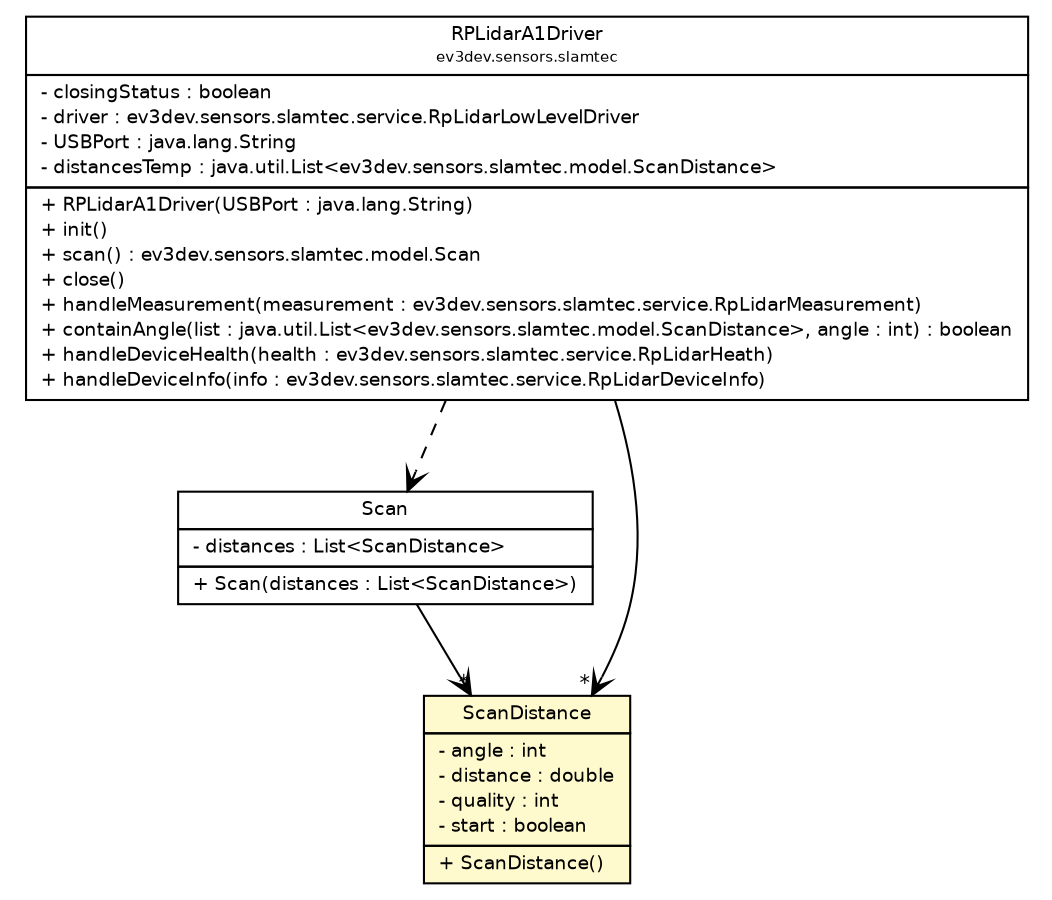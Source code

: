 #!/usr/local/bin/dot
#
# Class diagram 
# Generated by UMLGraph version R5_6-24-gf6e263 (http://www.umlgraph.org/)
#

digraph G {
	edge [fontname="Helvetica",fontsize=10,labelfontname="Helvetica",labelfontsize=10];
	node [fontname="Helvetica",fontsize=10,shape=plaintext];
	nodesep=0.25;
	ranksep=0.5;
	// ev3dev.sensors.slamtec.RPLidarA1Driver
	c311 [label=<<table title="ev3dev.sensors.slamtec.RPLidarA1Driver" border="0" cellborder="1" cellspacing="0" cellpadding="2" port="p" href="../RPLidarA1Driver.html">
		<tr><td><table border="0" cellspacing="0" cellpadding="1">
<tr><td align="center" balign="center"> RPLidarA1Driver </td></tr>
<tr><td align="center" balign="center"><font point-size="7.0"> ev3dev.sensors.slamtec </font></td></tr>
		</table></td></tr>
		<tr><td><table border="0" cellspacing="0" cellpadding="1">
<tr><td align="left" balign="left"> - closingStatus : boolean </td></tr>
<tr><td align="left" balign="left"> - driver : ev3dev.sensors.slamtec.service.RpLidarLowLevelDriver </td></tr>
<tr><td align="left" balign="left"> - USBPort : java.lang.String </td></tr>
<tr><td align="left" balign="left"> - distancesTemp : java.util.List&lt;ev3dev.sensors.slamtec.model.ScanDistance&gt; </td></tr>
		</table></td></tr>
		<tr><td><table border="0" cellspacing="0" cellpadding="1">
<tr><td align="left" balign="left"> + RPLidarA1Driver(USBPort : java.lang.String) </td></tr>
<tr><td align="left" balign="left"> + init() </td></tr>
<tr><td align="left" balign="left"> + scan() : ev3dev.sensors.slamtec.model.Scan </td></tr>
<tr><td align="left" balign="left"> + close() </td></tr>
<tr><td align="left" balign="left"> + handleMeasurement(measurement : ev3dev.sensors.slamtec.service.RpLidarMeasurement) </td></tr>
<tr><td align="left" balign="left"> + containAngle(list : java.util.List&lt;ev3dev.sensors.slamtec.model.ScanDistance&gt;, angle : int) : boolean </td></tr>
<tr><td align="left" balign="left"> + handleDeviceHealth(health : ev3dev.sensors.slamtec.service.RpLidarHeath) </td></tr>
<tr><td align="left" balign="left"> + handleDeviceInfo(info : ev3dev.sensors.slamtec.service.RpLidarDeviceInfo) </td></tr>
		</table></td></tr>
		</table>>, URL="../RPLidarA1Driver.html", fontname="Helvetica", fontcolor="black", fontsize=9.0];
	// ev3dev.sensors.slamtec.model.Scan
	c316 [label=<<table title="ev3dev.sensors.slamtec.model.Scan" border="0" cellborder="1" cellspacing="0" cellpadding="2" port="p" href="./Scan.html">
		<tr><td><table border="0" cellspacing="0" cellpadding="1">
<tr><td align="center" balign="center"> Scan </td></tr>
		</table></td></tr>
		<tr><td><table border="0" cellspacing="0" cellpadding="1">
<tr><td align="left" balign="left"> - distances : List&lt;ScanDistance&gt; </td></tr>
		</table></td></tr>
		<tr><td><table border="0" cellspacing="0" cellpadding="1">
<tr><td align="left" balign="left"> + Scan(distances : List&lt;ScanDistance&gt;) </td></tr>
		</table></td></tr>
		</table>>, URL="./Scan.html", fontname="Helvetica", fontcolor="black", fontsize=9.0];
	// ev3dev.sensors.slamtec.model.ScanDistance
	c317 [label=<<table title="ev3dev.sensors.slamtec.model.ScanDistance" border="0" cellborder="1" cellspacing="0" cellpadding="2" port="p" bgcolor="lemonChiffon" href="./ScanDistance.html">
		<tr><td><table border="0" cellspacing="0" cellpadding="1">
<tr><td align="center" balign="center"> ScanDistance </td></tr>
		</table></td></tr>
		<tr><td><table border="0" cellspacing="0" cellpadding="1">
<tr><td align="left" balign="left"> - angle : int </td></tr>
<tr><td align="left" balign="left"> - distance : double </td></tr>
<tr><td align="left" balign="left"> - quality : int </td></tr>
<tr><td align="left" balign="left"> - start : boolean </td></tr>
		</table></td></tr>
		<tr><td><table border="0" cellspacing="0" cellpadding="1">
<tr><td align="left" balign="left"> + ScanDistance() </td></tr>
		</table></td></tr>
		</table>>, URL="./ScanDistance.html", fontname="Helvetica", fontcolor="black", fontsize=9.0];
	// ev3dev.sensors.slamtec.RPLidarA1Driver NAVASSOC ev3dev.sensors.slamtec.model.ScanDistance
	c311:p -> c317:p [taillabel="", label="", headlabel="*", fontname="Helvetica", fontcolor="black", fontsize=10.0, color="black", arrowhead=open];
	// ev3dev.sensors.slamtec.model.Scan NAVASSOC ev3dev.sensors.slamtec.model.ScanDistance
	c316:p -> c317:p [taillabel="", label="", headlabel="*", fontname="Helvetica", fontcolor="black", fontsize=10.0, color="black", arrowhead=open];
	// ev3dev.sensors.slamtec.RPLidarA1Driver DEPEND ev3dev.sensors.slamtec.model.Scan
	c311:p -> c316:p [taillabel="", label="", headlabel="", fontname="Helvetica", fontcolor="black", fontsize=10.0, color="black", arrowhead=open, style=dashed];
}


